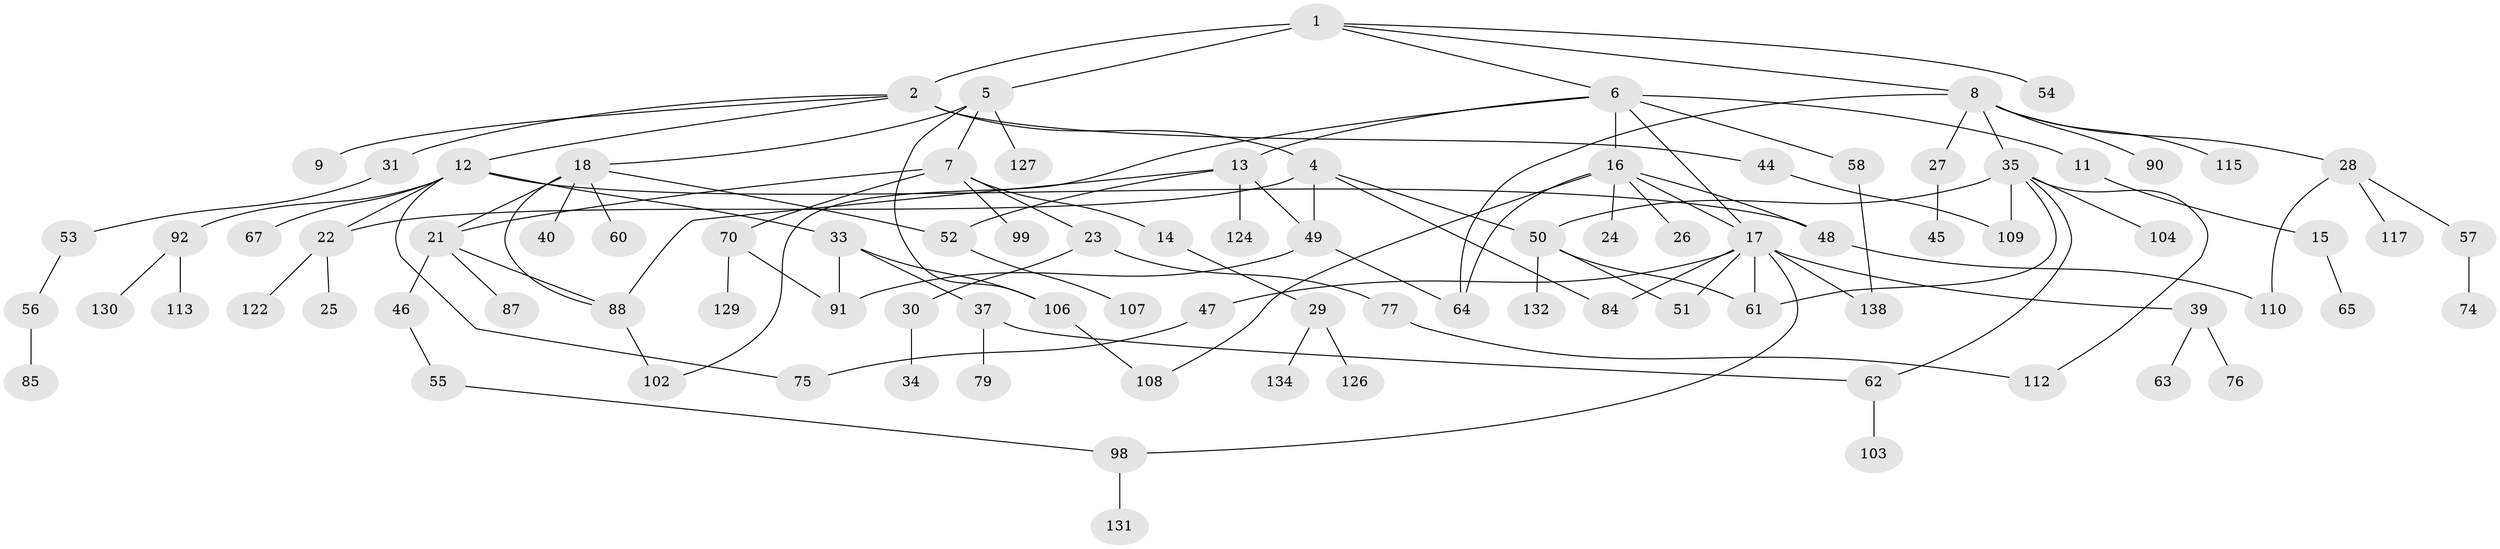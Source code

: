 // original degree distribution, {5: 0.057971014492753624, 6: 0.036231884057971016, 3: 0.18115942028985507, 4: 0.08695652173913043, 1: 0.3333333333333333, 2: 0.2971014492753623, 9: 0.007246376811594203}
// Generated by graph-tools (version 1.1) at 2025/41/03/06/25 10:41:31]
// undirected, 92 vertices, 118 edges
graph export_dot {
graph [start="1"]
  node [color=gray90,style=filled];
  1 [super="+3"];
  2 [super="+41"];
  4 [super="+125"];
  5 [super="+120"];
  6 [super="+10"];
  7 [super="+38"];
  8 [super="+20"];
  9;
  11;
  12 [super="+32"];
  13 [super="+19"];
  14;
  15 [super="+128"];
  16 [super="+69"];
  17 [super="+95"];
  18 [super="+105"];
  21 [super="+59"];
  22 [super="+121"];
  23;
  24 [super="+73"];
  25;
  26;
  27 [super="+42"];
  28 [super="+36"];
  29 [super="+80"];
  30;
  31 [super="+123"];
  33 [super="+83"];
  34 [super="+116"];
  35 [super="+96"];
  37 [super="+43"];
  39 [super="+135"];
  40 [super="+114"];
  44 [super="+93"];
  45;
  46;
  47 [super="+133"];
  48 [super="+71"];
  49 [super="+78"];
  50 [super="+81"];
  51;
  52 [super="+72"];
  53;
  54 [super="+94"];
  55 [super="+119"];
  56 [super="+86"];
  57;
  58 [super="+97"];
  60;
  61 [super="+101"];
  62 [super="+66"];
  63 [super="+68"];
  64 [super="+82"];
  65;
  67;
  70 [super="+89"];
  74;
  75 [super="+137"];
  76;
  77;
  79;
  84;
  85;
  87;
  88 [super="+100"];
  90;
  91 [super="+136"];
  92;
  98 [super="+111"];
  99;
  102;
  103;
  104;
  106;
  107;
  108 [super="+118"];
  109;
  110;
  112;
  113;
  115;
  117;
  122;
  124;
  126;
  127;
  129;
  130;
  131;
  132;
  134;
  138;
  1 -- 2 [weight=2];
  1 -- 5;
  1 -- 6;
  1 -- 54;
  1 -- 8;
  2 -- 4;
  2 -- 9;
  2 -- 12;
  2 -- 31;
  2 -- 44;
  4 -- 22;
  4 -- 49;
  4 -- 50;
  4 -- 84;
  5 -- 7;
  5 -- 18;
  5 -- 106;
  5 -- 127;
  6 -- 13;
  6 -- 102;
  6 -- 16;
  6 -- 17;
  6 -- 58;
  6 -- 11;
  7 -- 14;
  7 -- 21;
  7 -- 23;
  7 -- 99;
  7 -- 70;
  8 -- 115;
  8 -- 64;
  8 -- 35;
  8 -- 90;
  8 -- 27;
  8 -- 28;
  11 -- 15;
  12 -- 48;
  12 -- 75;
  12 -- 33;
  12 -- 67;
  12 -- 92;
  12 -- 22;
  13 -- 88;
  13 -- 49;
  13 -- 124;
  13 -- 52;
  14 -- 29;
  15 -- 65;
  16 -- 24;
  16 -- 26;
  16 -- 64;
  16 -- 48;
  16 -- 17;
  16 -- 108;
  17 -- 39;
  17 -- 47;
  17 -- 51;
  17 -- 61;
  17 -- 98;
  17 -- 138;
  17 -- 84;
  18 -- 40;
  18 -- 60;
  18 -- 88;
  18 -- 52;
  18 -- 21;
  21 -- 46;
  21 -- 87;
  21 -- 88;
  22 -- 25;
  22 -- 122;
  23 -- 30;
  23 -- 77;
  27 -- 45;
  28 -- 57;
  28 -- 117;
  28 -- 110;
  29 -- 126;
  29 -- 134;
  30 -- 34;
  31 -- 53;
  33 -- 37;
  33 -- 106;
  33 -- 91;
  35 -- 112;
  35 -- 109;
  35 -- 104;
  35 -- 61;
  35 -- 62;
  35 -- 50;
  37 -- 79;
  37 -- 62;
  39 -- 63;
  39 -- 76;
  44 -- 109;
  46 -- 55;
  47 -- 75;
  48 -- 110;
  49 -- 64;
  49 -- 91;
  50 -- 51;
  50 -- 132;
  50 -- 61;
  52 -- 107;
  53 -- 56;
  55 -- 98;
  56 -- 85;
  57 -- 74;
  58 -- 138;
  62 -- 103;
  70 -- 129;
  70 -- 91;
  77 -- 112;
  88 -- 102;
  92 -- 113;
  92 -- 130;
  98 -- 131;
  106 -- 108;
}
